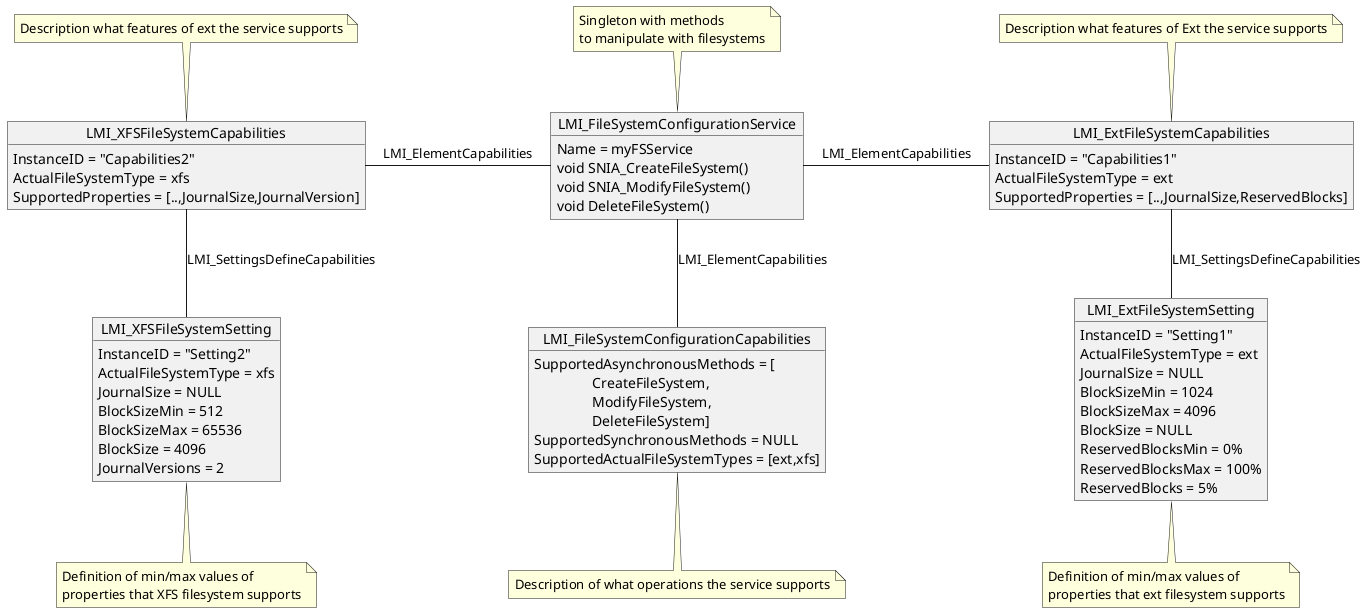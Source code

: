 @startuml


object LMI_FileSystemConfigurationService {
    Name = myFSService
    void SNIA_CreateFileSystem()
    void SNIA_ModifyFileSystem()
    void DeleteFileSystem()
}
note top: Singleton with methods\nto manipulate with filesystems

object LMI_FileSystemConfigurationCapabilities {
    SupportedAsynchronousMethods = [
            \t\tCreateFileSystem,
            \t\tModifyFileSystem,
            \t\tDeleteFileSystem]
    SupportedSynchronousMethods = NULL
    SupportedActualFileSystemTypes = [ext,xfs]
}
note bottom: Description of what operations the service supports

object LMI_ExtFileSystemCapabilities {
    InstanceID = "Capabilities1"
    ActualFileSystemType = ext
    SupportedProperties = [..,JournalSize,ReservedBlocks]
}
note top: Description what features of Ext the service supports

object LMI_XFSFileSystemCapabilities {
    InstanceID = "Capabilities2"
    ActualFileSystemType = xfs
    SupportedProperties = [..,JournalSize,JournalVersion]
}
note top: Description what features of ext the service supports

object LMI_ExtFileSystemSetting {
    InstanceID = "Setting1"
    ActualFileSystemType = ext
    JournalSize = NULL
    BlockSizeMin = 1024
    BlockSizeMax = 4096
    BlockSize = NULL
    ReservedBlocksMin = 0%
    ReservedBlocksMax = 100%
    ReservedBlocks = 5%
}
note bottom: Definition of min/max values of\nproperties that ext filesystem supports

object LMI_XFSFileSystemSetting{
    InstanceID = "Setting2"
    ActualFileSystemType = xfs
    JournalSize = NULL
    BlockSizeMin = 512
    BlockSizeMax = 65536
    BlockSize = 4096
    JournalVersions = 2
}
note bottom: Definition of min/max values of\nproperties that XFS filesystem supports

LMI_ExtFileSystemCapabilities -left- LMI_FileSystemConfigurationService : LMI_ElementCapabilities
LMI_XFSFileSystemCapabilities -right- LMI_FileSystemConfigurationService : LMI_ElementCapabilities
LMI_FileSystemConfigurationCapabilities -up- LMI_FileSystemConfigurationService : LMI_ElementCapabilities
LMI_ExtFileSystemCapabilities -- LMI_ExtFileSystemSetting : LMI_SettingsDefineCapabilities
LMI_XFSFileSystemCapabilities -- LMI_XFSFileSystemSetting : LMI_SettingsDefineCapabilities

@enduml

